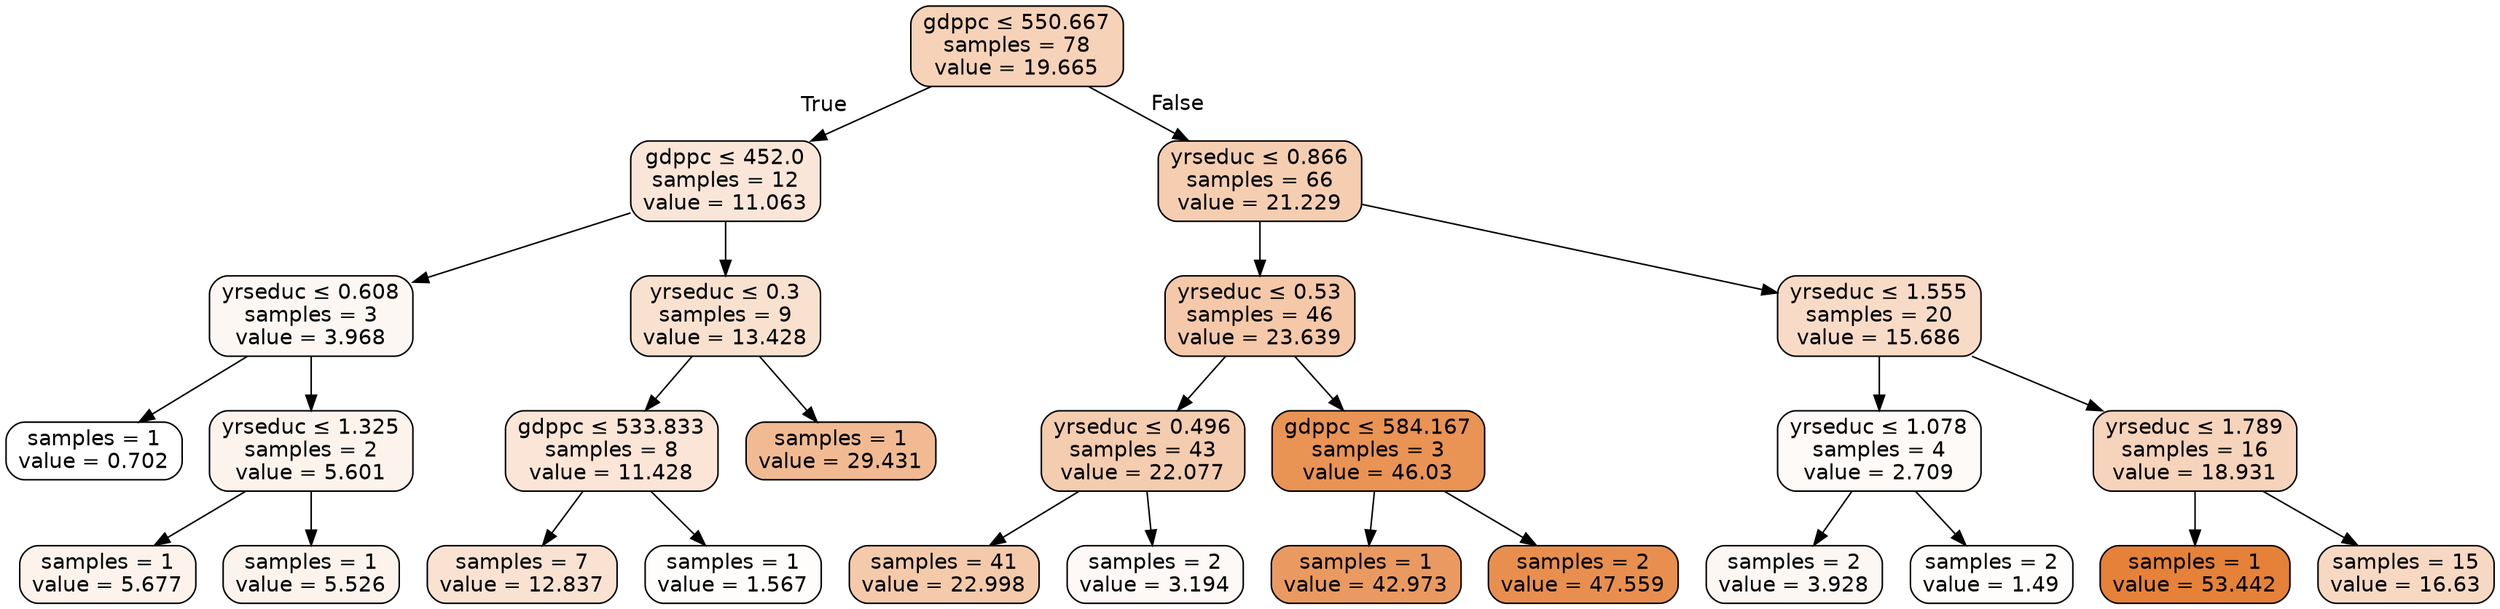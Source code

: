 digraph Tree {
node [shape=box, style="filled, rounded", color="black", fontname="helvetica"] ;
edge [fontname="helvetica"] ;
0 [label=<gdppc &le; 550.667<br/>samples = 78<br/>value = 19.665>, fillcolor="#f6d2b8"] ;
1 [label=<gdppc &le; 452.0<br/>samples = 12<br/>value = 11.063>, fillcolor="#fae6d8"] ;
0 -> 1 [labeldistance=2.5, labelangle=45, headlabel="True"] ;
2 [label=<yrseduc &le; 0.608<br/>samples = 3<br/>value = 3.968>, fillcolor="#fdf7f3"] ;
1 -> 2 ;
3 [label=<samples = 1<br/>value = 0.702>, fillcolor="#ffffff"] ;
2 -> 3 ;
4 [label=<yrseduc &le; 1.325<br/>samples = 2<br/>value = 5.601>, fillcolor="#fdf3ed"] ;
2 -> 4 ;
5 [label=<samples = 1<br/>value = 5.677>, fillcolor="#fdf3ec"] ;
4 -> 5 ;
6 [label=<samples = 1<br/>value = 5.526>, fillcolor="#fdf3ed"] ;
4 -> 6 ;
7 [label=<yrseduc &le; 0.3<br/>samples = 9<br/>value = 13.428>, fillcolor="#f9e1cf"] ;
1 -> 7 ;
8 [label=<gdppc &le; 533.833<br/>samples = 8<br/>value = 11.428>, fillcolor="#fae5d7"] ;
7 -> 8 ;
9 [label=<samples = 7<br/>value = 12.837>, fillcolor="#f9e2d1"] ;
8 -> 9 ;
10 [label=<samples = 1<br/>value = 1.567>, fillcolor="#fffdfc"] ;
8 -> 10 ;
11 [label=<samples = 1<br/>value = 29.431>, fillcolor="#f1ba93"] ;
7 -> 11 ;
12 [label=<yrseduc &le; 0.866<br/>samples = 66<br/>value = 21.229>, fillcolor="#f5ceb2"] ;
0 -> 12 [labeldistance=2.5, labelangle=-45, headlabel="False"] ;
13 [label=<yrseduc &le; 0.53<br/>samples = 46<br/>value = 23.639>, fillcolor="#f4c8a9"] ;
12 -> 13 ;
14 [label=<yrseduc &le; 0.496<br/>samples = 43<br/>value = 22.077>, fillcolor="#f4ccaf"] ;
13 -> 14 ;
15 [label=<samples = 41<br/>value = 22.998>, fillcolor="#f4caab"] ;
14 -> 15 ;
16 [label=<samples = 2<br/>value = 3.194>, fillcolor="#fef9f6"] ;
14 -> 16 ;
17 [label=<gdppc &le; 584.167<br/>samples = 3<br/>value = 46.03>, fillcolor="#e99355"] ;
13 -> 17 ;
18 [label=<samples = 1<br/>value = 42.973>, fillcolor="#ea9a60"] ;
17 -> 18 ;
19 [label=<samples = 2<br/>value = 47.559>, fillcolor="#e88f4f"] ;
17 -> 19 ;
20 [label=<yrseduc &le; 1.555<br/>samples = 20<br/>value = 15.686>, fillcolor="#f8dbc7"] ;
12 -> 20 ;
21 [label=<yrseduc &le; 1.078<br/>samples = 4<br/>value = 2.709>, fillcolor="#fefaf7"] ;
20 -> 21 ;
22 [label=<samples = 2<br/>value = 3.928>, fillcolor="#fdf7f3"] ;
21 -> 22 ;
23 [label=<samples = 2<br/>value = 1.49>, fillcolor="#fffdfc"] ;
21 -> 23 ;
24 [label=<yrseduc &le; 1.789<br/>samples = 16<br/>value = 18.931>, fillcolor="#f6d3bb"] ;
20 -> 24 ;
25 [label=<samples = 1<br/>value = 53.442>, fillcolor="#e58139"] ;
24 -> 25 ;
26 [label=<samples = 15<br/>value = 16.63>, fillcolor="#f7d9c3"] ;
24 -> 26 ;
}

